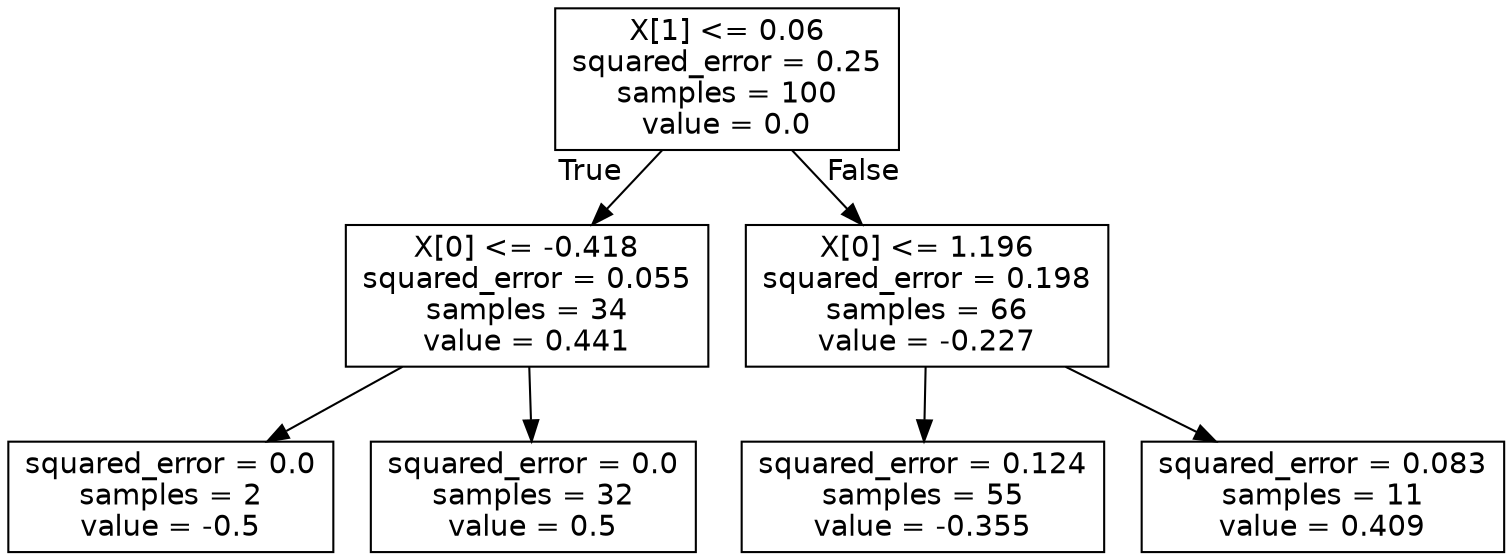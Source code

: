digraph Tree {
node [shape=box, fontname="helvetica"] ;
edge [fontname="helvetica"] ;
0 [label="X[1] <= 0.06\nsquared_error = 0.25\nsamples = 100\nvalue = 0.0"] ;
1 [label="X[0] <= -0.418\nsquared_error = 0.055\nsamples = 34\nvalue = 0.441"] ;
0 -> 1 [labeldistance=2.5, labelangle=45, headlabel="True"] ;
2 [label="squared_error = 0.0\nsamples = 2\nvalue = -0.5"] ;
1 -> 2 ;
3 [label="squared_error = 0.0\nsamples = 32\nvalue = 0.5"] ;
1 -> 3 ;
4 [label="X[0] <= 1.196\nsquared_error = 0.198\nsamples = 66\nvalue = -0.227"] ;
0 -> 4 [labeldistance=2.5, labelangle=-45, headlabel="False"] ;
5 [label="squared_error = 0.124\nsamples = 55\nvalue = -0.355"] ;
4 -> 5 ;
6 [label="squared_error = 0.083\nsamples = 11\nvalue = 0.409"] ;
4 -> 6 ;
}
